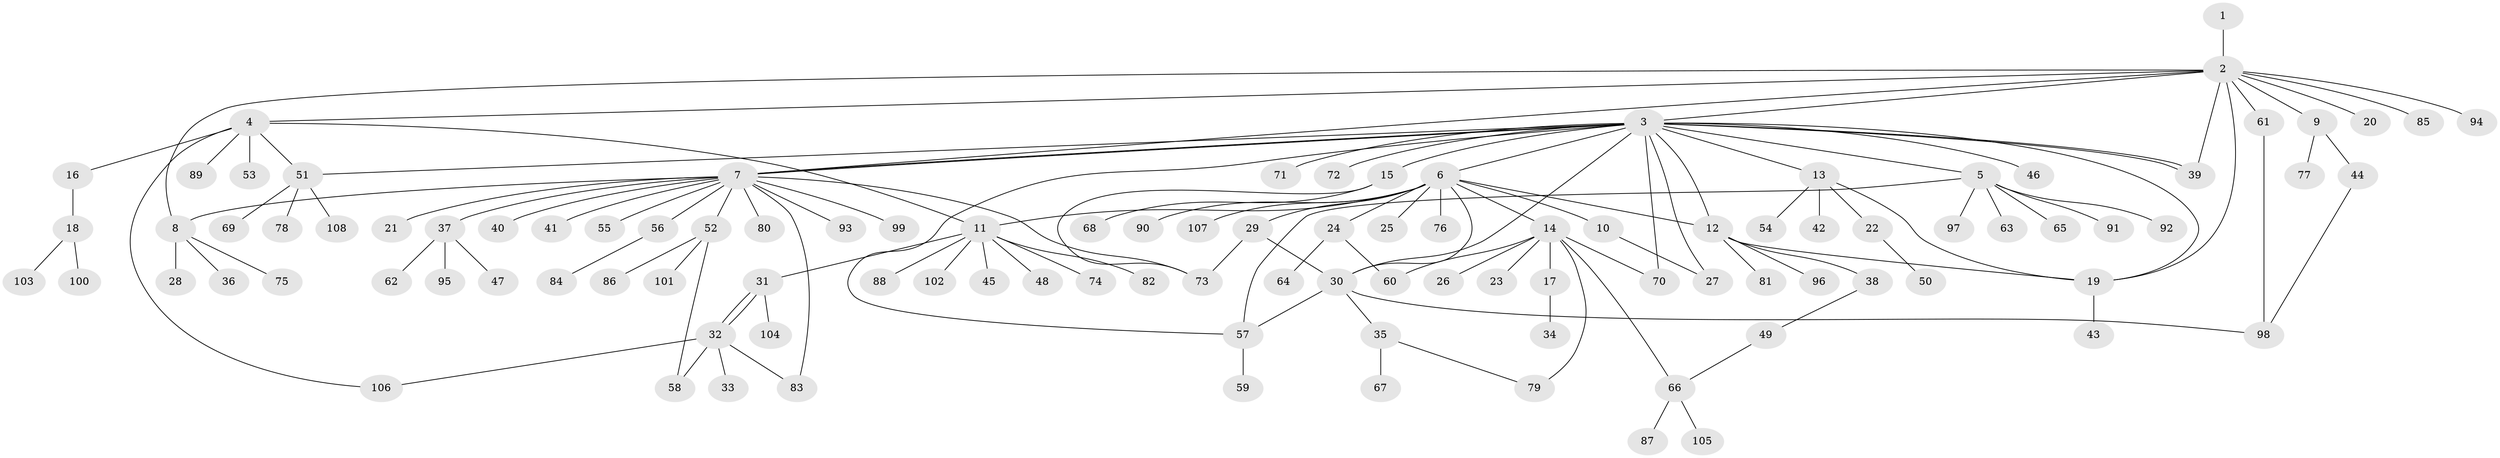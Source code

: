 // coarse degree distribution, {10: 0.011764705882352941, 29: 0.011764705882352941, 7: 0.023529411764705882, 6: 0.023529411764705882, 12: 0.011764705882352941, 4: 0.03529411764705882, 2: 0.1411764705882353, 8: 0.023529411764705882, 5: 0.03529411764705882, 3: 0.09411764705882353, 1: 0.5882352941176471}
// Generated by graph-tools (version 1.1) at 2025/51/02/27/25 19:51:56]
// undirected, 108 vertices, 135 edges
graph export_dot {
graph [start="1"]
  node [color=gray90,style=filled];
  1;
  2;
  3;
  4;
  5;
  6;
  7;
  8;
  9;
  10;
  11;
  12;
  13;
  14;
  15;
  16;
  17;
  18;
  19;
  20;
  21;
  22;
  23;
  24;
  25;
  26;
  27;
  28;
  29;
  30;
  31;
  32;
  33;
  34;
  35;
  36;
  37;
  38;
  39;
  40;
  41;
  42;
  43;
  44;
  45;
  46;
  47;
  48;
  49;
  50;
  51;
  52;
  53;
  54;
  55;
  56;
  57;
  58;
  59;
  60;
  61;
  62;
  63;
  64;
  65;
  66;
  67;
  68;
  69;
  70;
  71;
  72;
  73;
  74;
  75;
  76;
  77;
  78;
  79;
  80;
  81;
  82;
  83;
  84;
  85;
  86;
  87;
  88;
  89;
  90;
  91;
  92;
  93;
  94;
  95;
  96;
  97;
  98;
  99;
  100;
  101;
  102;
  103;
  104;
  105;
  106;
  107;
  108;
  1 -- 2;
  2 -- 3;
  2 -- 4;
  2 -- 7;
  2 -- 8;
  2 -- 9;
  2 -- 19;
  2 -- 20;
  2 -- 39;
  2 -- 61;
  2 -- 85;
  2 -- 94;
  3 -- 5;
  3 -- 6;
  3 -- 7;
  3 -- 7;
  3 -- 12;
  3 -- 13;
  3 -- 15;
  3 -- 19;
  3 -- 27;
  3 -- 30;
  3 -- 39;
  3 -- 39;
  3 -- 46;
  3 -- 51;
  3 -- 57;
  3 -- 70;
  3 -- 71;
  3 -- 72;
  4 -- 11;
  4 -- 16;
  4 -- 51;
  4 -- 53;
  4 -- 89;
  4 -- 106;
  5 -- 57;
  5 -- 63;
  5 -- 65;
  5 -- 91;
  5 -- 92;
  5 -- 97;
  6 -- 10;
  6 -- 11;
  6 -- 12;
  6 -- 14;
  6 -- 24;
  6 -- 25;
  6 -- 29;
  6 -- 30;
  6 -- 76;
  6 -- 90;
  6 -- 107;
  7 -- 8;
  7 -- 21;
  7 -- 37;
  7 -- 40;
  7 -- 41;
  7 -- 52;
  7 -- 55;
  7 -- 56;
  7 -- 73;
  7 -- 80;
  7 -- 83;
  7 -- 93;
  7 -- 99;
  8 -- 28;
  8 -- 36;
  8 -- 75;
  9 -- 44;
  9 -- 77;
  10 -- 27;
  11 -- 31;
  11 -- 45;
  11 -- 48;
  11 -- 74;
  11 -- 82;
  11 -- 88;
  11 -- 102;
  12 -- 19;
  12 -- 38;
  12 -- 81;
  12 -- 96;
  13 -- 19;
  13 -- 22;
  13 -- 42;
  13 -- 54;
  14 -- 17;
  14 -- 23;
  14 -- 26;
  14 -- 60;
  14 -- 66;
  14 -- 70;
  14 -- 79;
  15 -- 68;
  15 -- 73;
  16 -- 18;
  17 -- 34;
  18 -- 100;
  18 -- 103;
  19 -- 43;
  22 -- 50;
  24 -- 60;
  24 -- 64;
  29 -- 30;
  29 -- 73;
  30 -- 35;
  30 -- 57;
  30 -- 98;
  31 -- 32;
  31 -- 32;
  31 -- 104;
  32 -- 33;
  32 -- 58;
  32 -- 83;
  32 -- 106;
  35 -- 67;
  35 -- 79;
  37 -- 47;
  37 -- 62;
  37 -- 95;
  38 -- 49;
  44 -- 98;
  49 -- 66;
  51 -- 69;
  51 -- 78;
  51 -- 108;
  52 -- 58;
  52 -- 86;
  52 -- 101;
  56 -- 84;
  57 -- 59;
  61 -- 98;
  66 -- 87;
  66 -- 105;
}
